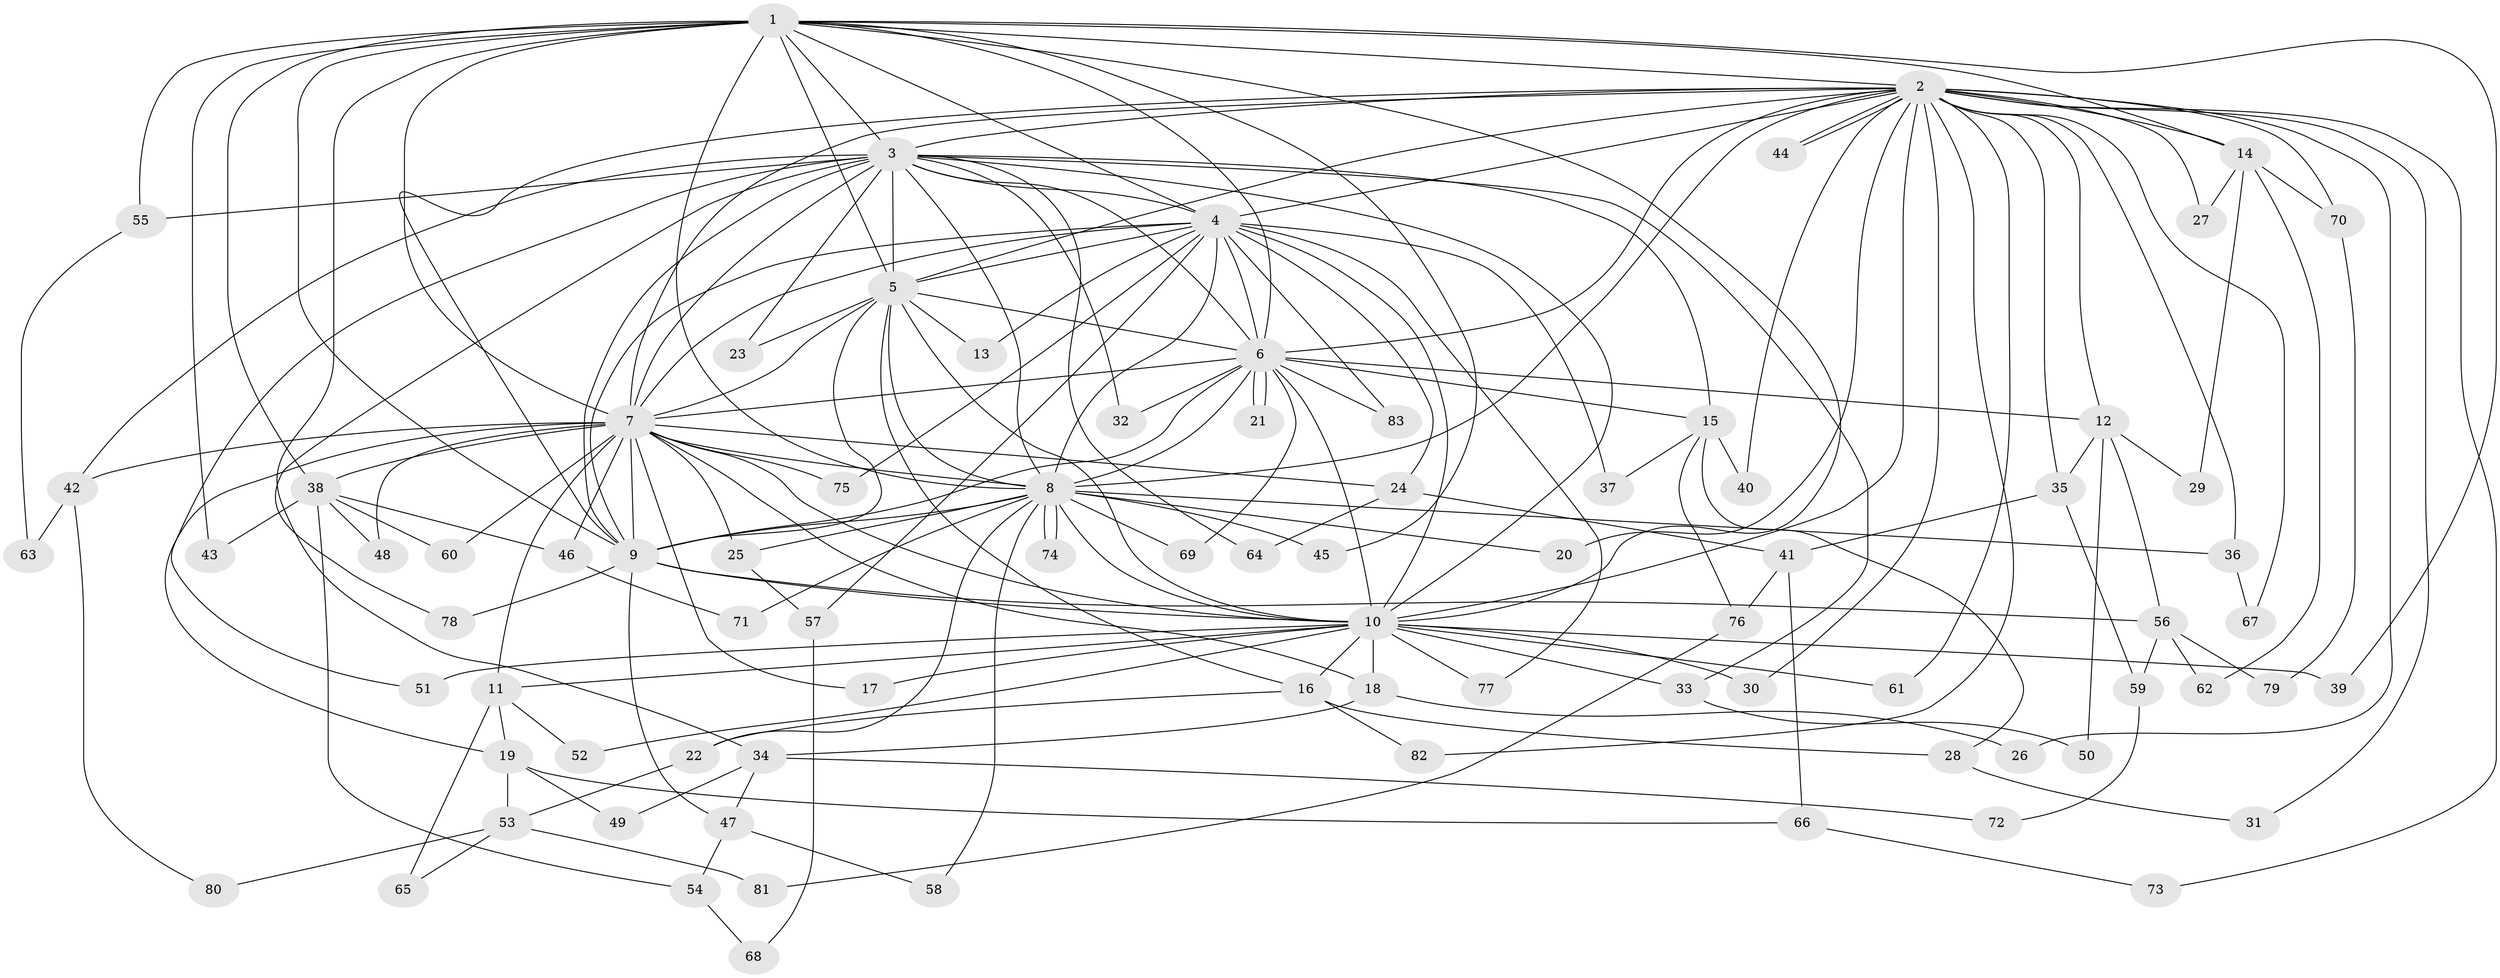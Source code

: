 // coarse degree distribution, {21: 0.017241379310344827, 9: 0.017241379310344827, 26: 0.017241379310344827, 2: 0.5, 1: 0.13793103448275862, 5: 0.13793103448275862, 13: 0.017241379310344827, 6: 0.017241379310344827, 3: 0.08620689655172414, 4: 0.05172413793103448}
// Generated by graph-tools (version 1.1) at 2025/47/03/04/25 21:47:02]
// undirected, 83 vertices, 191 edges
graph export_dot {
graph [start="1"]
  node [color=gray90,style=filled];
  1;
  2;
  3;
  4;
  5;
  6;
  7;
  8;
  9;
  10;
  11;
  12;
  13;
  14;
  15;
  16;
  17;
  18;
  19;
  20;
  21;
  22;
  23;
  24;
  25;
  26;
  27;
  28;
  29;
  30;
  31;
  32;
  33;
  34;
  35;
  36;
  37;
  38;
  39;
  40;
  41;
  42;
  43;
  44;
  45;
  46;
  47;
  48;
  49;
  50;
  51;
  52;
  53;
  54;
  55;
  56;
  57;
  58;
  59;
  60;
  61;
  62;
  63;
  64;
  65;
  66;
  67;
  68;
  69;
  70;
  71;
  72;
  73;
  74;
  75;
  76;
  77;
  78;
  79;
  80;
  81;
  82;
  83;
  1 -- 2;
  1 -- 3;
  1 -- 4;
  1 -- 5;
  1 -- 6;
  1 -- 7;
  1 -- 8;
  1 -- 9;
  1 -- 10;
  1 -- 14;
  1 -- 34;
  1 -- 38;
  1 -- 39;
  1 -- 43;
  1 -- 45;
  1 -- 55;
  2 -- 3;
  2 -- 4;
  2 -- 5;
  2 -- 6;
  2 -- 7;
  2 -- 8;
  2 -- 9;
  2 -- 10;
  2 -- 12;
  2 -- 14;
  2 -- 20;
  2 -- 26;
  2 -- 27;
  2 -- 30;
  2 -- 31;
  2 -- 35;
  2 -- 36;
  2 -- 40;
  2 -- 44;
  2 -- 44;
  2 -- 61;
  2 -- 67;
  2 -- 70;
  2 -- 73;
  2 -- 82;
  3 -- 4;
  3 -- 5;
  3 -- 6;
  3 -- 7;
  3 -- 8;
  3 -- 9;
  3 -- 10;
  3 -- 15;
  3 -- 23;
  3 -- 32;
  3 -- 33;
  3 -- 42;
  3 -- 51;
  3 -- 55;
  3 -- 64;
  3 -- 78;
  4 -- 5;
  4 -- 6;
  4 -- 7;
  4 -- 8;
  4 -- 9;
  4 -- 10;
  4 -- 13;
  4 -- 24;
  4 -- 37;
  4 -- 57;
  4 -- 75;
  4 -- 77;
  4 -- 83;
  5 -- 6;
  5 -- 7;
  5 -- 8;
  5 -- 9;
  5 -- 10;
  5 -- 13;
  5 -- 16;
  5 -- 23;
  6 -- 7;
  6 -- 8;
  6 -- 9;
  6 -- 10;
  6 -- 12;
  6 -- 15;
  6 -- 21;
  6 -- 21;
  6 -- 32;
  6 -- 69;
  6 -- 83;
  7 -- 8;
  7 -- 9;
  7 -- 10;
  7 -- 11;
  7 -- 17;
  7 -- 18;
  7 -- 19;
  7 -- 24;
  7 -- 25;
  7 -- 38;
  7 -- 42;
  7 -- 46;
  7 -- 48;
  7 -- 60;
  7 -- 75;
  8 -- 9;
  8 -- 10;
  8 -- 20;
  8 -- 22;
  8 -- 25;
  8 -- 36;
  8 -- 45;
  8 -- 58;
  8 -- 69;
  8 -- 71;
  8 -- 74;
  8 -- 74;
  9 -- 10;
  9 -- 47;
  9 -- 56;
  9 -- 78;
  10 -- 11;
  10 -- 16;
  10 -- 17;
  10 -- 18;
  10 -- 30;
  10 -- 33;
  10 -- 39;
  10 -- 51;
  10 -- 52;
  10 -- 61;
  10 -- 77;
  11 -- 19;
  11 -- 52;
  11 -- 65;
  12 -- 29;
  12 -- 35;
  12 -- 50;
  12 -- 56;
  14 -- 27;
  14 -- 29;
  14 -- 62;
  14 -- 70;
  15 -- 28;
  15 -- 37;
  15 -- 40;
  15 -- 76;
  16 -- 22;
  16 -- 28;
  16 -- 82;
  18 -- 26;
  18 -- 34;
  19 -- 49;
  19 -- 53;
  19 -- 66;
  22 -- 53;
  24 -- 41;
  24 -- 64;
  25 -- 57;
  28 -- 31;
  33 -- 50;
  34 -- 47;
  34 -- 49;
  34 -- 72;
  35 -- 41;
  35 -- 59;
  36 -- 67;
  38 -- 43;
  38 -- 46;
  38 -- 48;
  38 -- 54;
  38 -- 60;
  41 -- 66;
  41 -- 76;
  42 -- 63;
  42 -- 80;
  46 -- 71;
  47 -- 54;
  47 -- 58;
  53 -- 65;
  53 -- 80;
  53 -- 81;
  54 -- 68;
  55 -- 63;
  56 -- 59;
  56 -- 62;
  56 -- 79;
  57 -- 68;
  59 -- 72;
  66 -- 73;
  70 -- 79;
  76 -- 81;
}
